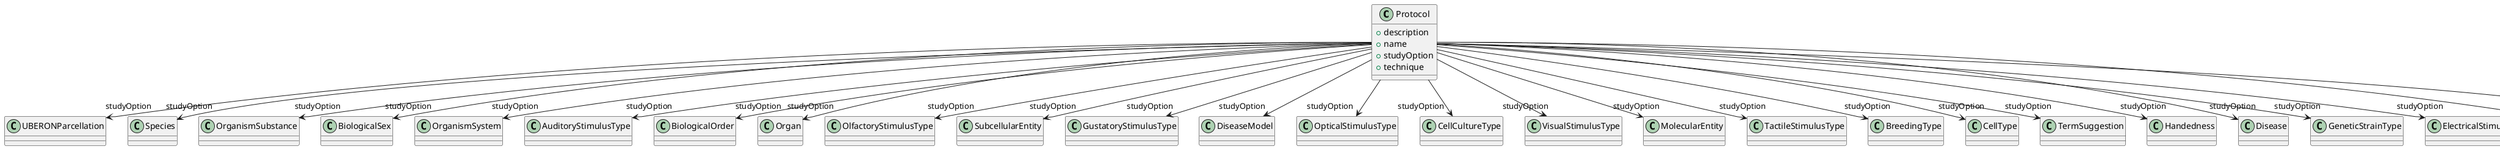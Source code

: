 @startuml
class Protocol {
+description
+name
+studyOption
+technique

}
Protocol -d-> "studyOption" UBERONParcellation
Protocol -d-> "studyOption" Species
Protocol -d-> "studyOption" OrganismSubstance
Protocol -d-> "studyOption" BiologicalSex
Protocol -d-> "studyOption" OrganismSystem
Protocol -d-> "studyOption" AuditoryStimulusType
Protocol -d-> "studyOption" BiologicalOrder
Protocol -d-> "studyOption" Organ
Protocol -d-> "studyOption" OlfactoryStimulusType
Protocol -d-> "studyOption" SubcellularEntity
Protocol -d-> "studyOption" GustatoryStimulusType
Protocol -d-> "studyOption" DiseaseModel
Protocol -d-> "studyOption" OpticalStimulusType
Protocol -d-> "studyOption" CellCultureType
Protocol -d-> "studyOption" VisualStimulusType
Protocol -d-> "studyOption" MolecularEntity
Protocol -d-> "studyOption" TactileStimulusType
Protocol -d-> "studyOption" BreedingType
Protocol -d-> "studyOption" CellType
Protocol -d-> "studyOption" TermSuggestion
Protocol -d-> "studyOption" Handedness
Protocol -d-> "studyOption" Disease
Protocol -d-> "studyOption" GeneticStrainType
Protocol -d-> "studyOption" ElectricalStimulusType
Protocol -d-> "studyOption" AnatomicalEntity
Protocol -d-> "technique" Technique

@enduml